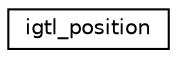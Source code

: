 digraph "Graphical Class Hierarchy"
{
  edge [fontname="Helvetica",fontsize="10",labelfontname="Helvetica",labelfontsize="10"];
  node [fontname="Helvetica",fontsize="10",shape=record];
  rankdir="LR";
  Node1 [label="igtl_position",height=0.2,width=0.4,color="black", fillcolor="white", style="filled",URL="$structigtl__position.html"];
}
